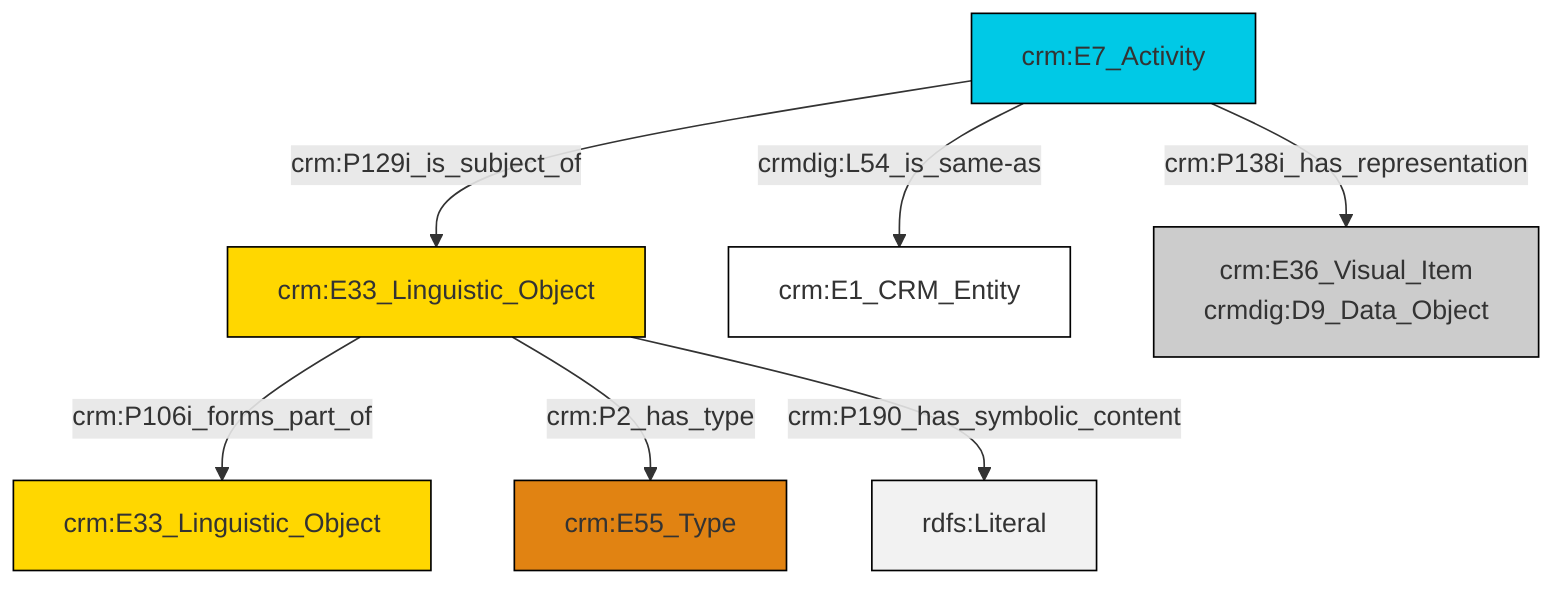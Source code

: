 graph TD
classDef Literal fill:#f2f2f2,stroke:#000000;
classDef CRM_Entity fill:#FFFFFF,stroke:#000000;
classDef Temporal_Entity fill:#00C9E6, stroke:#000000;
classDef Type fill:#E18312, stroke:#000000;
classDef Time-Span fill:#2C9C91, stroke:#000000;
classDef Appellation fill:#FFEB7F, stroke:#000000;
classDef Place fill:#008836, stroke:#000000;
classDef Persistent_Item fill:#B266B2, stroke:#000000;
classDef Conceptual_Object fill:#FFD700, stroke:#000000;
classDef Physical_Thing fill:#D2B48C, stroke:#000000;
classDef Actor fill:#f58aad, stroke:#000000;
classDef PC_Classes fill:#4ce600, stroke:#000000;
classDef Multi fill:#cccccc,stroke:#000000;

2["crm:E7_Activity"]:::Temporal_Entity -->|crm:P129i_is_subject_of| 3["crm:E33_Linguistic_Object"]:::Conceptual_Object
2["crm:E7_Activity"]:::Temporal_Entity -->|crmdig:L54_is_same-as| 4["crm:E1_CRM_Entity"]:::CRM_Entity
3["crm:E33_Linguistic_Object"]:::Conceptual_Object -->|crm:P106i_forms_part_of| 0["crm:E33_Linguistic_Object"]:::Conceptual_Object
2["crm:E7_Activity"]:::Temporal_Entity -->|crm:P138i_has_representation| 5["crm:E36_Visual_Item<br>crmdig:D9_Data_Object"]:::Multi
3["crm:E33_Linguistic_Object"]:::Conceptual_Object -->|crm:P2_has_type| 6["crm:E55_Type"]:::Type
3["crm:E33_Linguistic_Object"]:::Conceptual_Object -->|crm:P190_has_symbolic_content| 13[rdfs:Literal]:::Literal